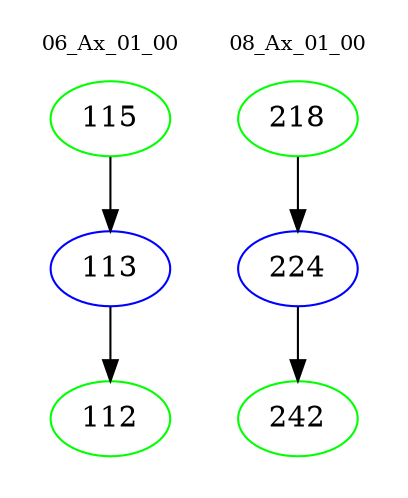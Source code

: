 digraph{
subgraph cluster_0 {
color = white
label = "06_Ax_01_00";
fontsize=10;
T0_115 [label="115", color="green"]
T0_115 -> T0_113 [color="black"]
T0_113 [label="113", color="blue"]
T0_113 -> T0_112 [color="black"]
T0_112 [label="112", color="green"]
}
subgraph cluster_1 {
color = white
label = "08_Ax_01_00";
fontsize=10;
T1_218 [label="218", color="green"]
T1_218 -> T1_224 [color="black"]
T1_224 [label="224", color="blue"]
T1_224 -> T1_242 [color="black"]
T1_242 [label="242", color="green"]
}
}
